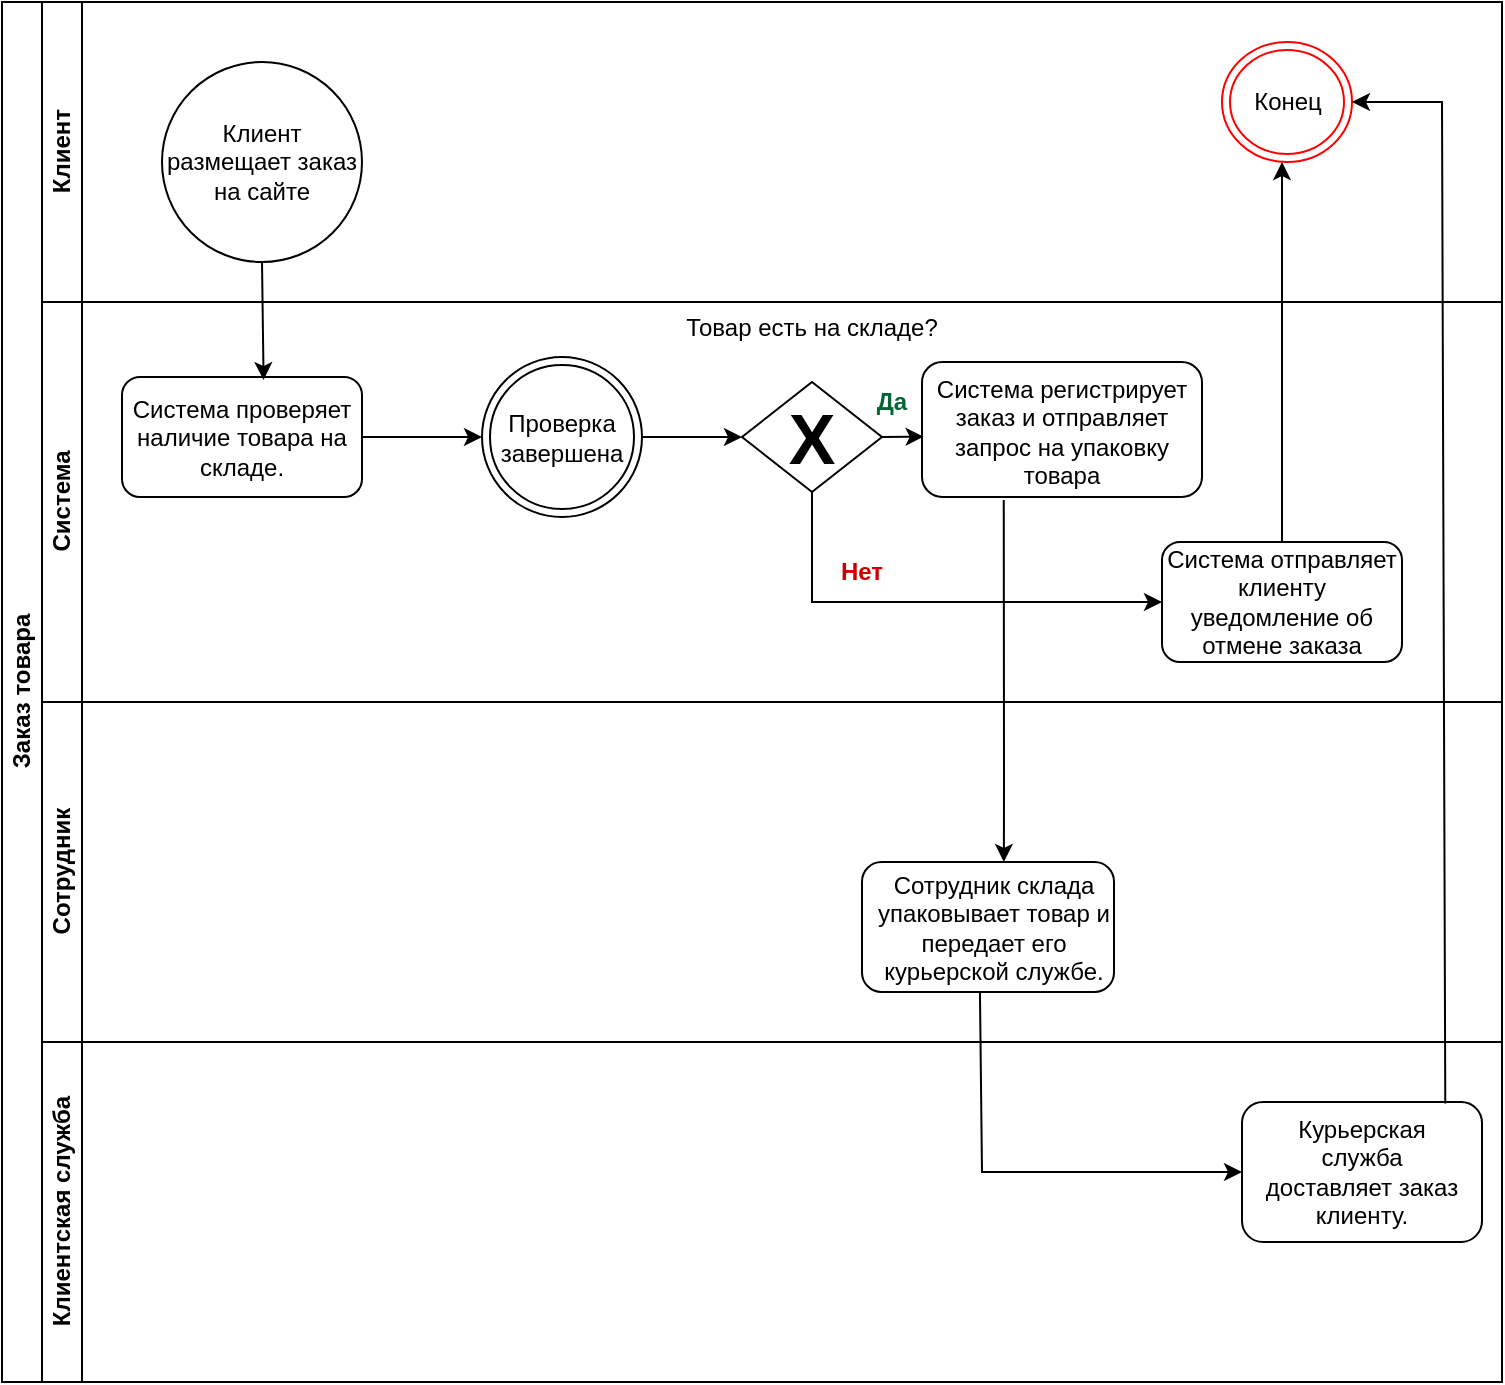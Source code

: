 <mxfile version="24.7.6">
  <diagram id="C5RBs43oDa-KdzZeNtuy" name="Page-1">
    <mxGraphModel dx="1195" dy="3016" grid="1" gridSize="10" guides="1" tooltips="1" connect="1" arrows="1" fold="1" page="1" pageScale="1" pageWidth="827" pageHeight="1169" math="0" shadow="0">
      <root>
        <mxCell id="WIyWlLk6GJQsqaUBKTNV-0" />
        <mxCell id="WIyWlLk6GJQsqaUBKTNV-1" parent="WIyWlLk6GJQsqaUBKTNV-0" />
        <mxCell id="aG_hhfZd3AlhaosiyDVn-97" value="Заказ товара" style="swimlane;childLayout=stackLayout;resizeParent=1;resizeParentMax=0;horizontal=0;startSize=20;horizontalStack=0;html=1;" vertex="1" parent="WIyWlLk6GJQsqaUBKTNV-1">
          <mxGeometry x="40" y="-2240" width="750" height="690" as="geometry" />
        </mxCell>
        <mxCell id="aG_hhfZd3AlhaosiyDVn-98" value="Клиент" style="swimlane;startSize=20;horizontal=0;html=1;" vertex="1" parent="aG_hhfZd3AlhaosiyDVn-97">
          <mxGeometry x="20" width="730" height="150" as="geometry" />
        </mxCell>
        <mxCell id="aG_hhfZd3AlhaosiyDVn-104" value="Клиент размещает заказ на сайте" style="ellipse;whiteSpace=wrap;html=1;aspect=fixed;" vertex="1" parent="aG_hhfZd3AlhaosiyDVn-98">
          <mxGeometry x="60" y="30" width="100" height="100" as="geometry" />
        </mxCell>
        <mxCell id="aG_hhfZd3AlhaosiyDVn-127" value="" style="ellipse;html=1;shape=endState;fillColor=#FFFFFF;strokeColor=#ff0000;gradientColor=none;" vertex="1" parent="aG_hhfZd3AlhaosiyDVn-98">
          <mxGeometry x="590" y="20" width="65" height="60" as="geometry" />
        </mxCell>
        <mxCell id="aG_hhfZd3AlhaosiyDVn-128" value="Конец" style="text;html=1;align=center;verticalAlign=middle;whiteSpace=wrap;rounded=0;" vertex="1" parent="aG_hhfZd3AlhaosiyDVn-98">
          <mxGeometry x="592.5" y="35" width="60" height="30" as="geometry" />
        </mxCell>
        <mxCell id="aG_hhfZd3AlhaosiyDVn-102" value="Система" style="swimlane;startSize=20;horizontal=0;html=1;" vertex="1" parent="aG_hhfZd3AlhaosiyDVn-97">
          <mxGeometry x="20" y="150" width="730" height="200" as="geometry" />
        </mxCell>
        <mxCell id="aG_hhfZd3AlhaosiyDVn-105" value="Система проверяет наличие товара на складе." style="rounded=1;whiteSpace=wrap;html=1;" vertex="1" parent="aG_hhfZd3AlhaosiyDVn-102">
          <mxGeometry x="40" y="37.5" width="120" height="60" as="geometry" />
        </mxCell>
        <mxCell id="aG_hhfZd3AlhaosiyDVn-108" value="Проверка завершена" style="ellipse;shape=doubleEllipse;whiteSpace=wrap;html=1;aspect=fixed;" vertex="1" parent="aG_hhfZd3AlhaosiyDVn-102">
          <mxGeometry x="220" y="27.5" width="80" height="80" as="geometry" />
        </mxCell>
        <mxCell id="aG_hhfZd3AlhaosiyDVn-109" value="&lt;b&gt;&lt;font style=&quot;font-size: 35px;&quot;&gt;X&lt;/font&gt;&lt;/b&gt;" style="rhombus;whiteSpace=wrap;html=1;" vertex="1" parent="aG_hhfZd3AlhaosiyDVn-102">
          <mxGeometry x="350" y="40" width="70" height="55" as="geometry" />
        </mxCell>
        <mxCell id="aG_hhfZd3AlhaosiyDVn-110" value="Товар есть на складе?" style="text;html=1;align=center;verticalAlign=middle;whiteSpace=wrap;rounded=0;" vertex="1" parent="aG_hhfZd3AlhaosiyDVn-102">
          <mxGeometry x="320" y="-2.5" width="130" height="30" as="geometry" />
        </mxCell>
        <mxCell id="aG_hhfZd3AlhaosiyDVn-111" value="" style="endArrow=classic;html=1;rounded=0;exitX=1;exitY=0.5;exitDx=0;exitDy=0;entryX=0;entryY=0.5;entryDx=0;entryDy=0;" edge="1" parent="aG_hhfZd3AlhaosiyDVn-102" source="aG_hhfZd3AlhaosiyDVn-108" target="aG_hhfZd3AlhaosiyDVn-109">
          <mxGeometry width="50" height="50" relative="1" as="geometry">
            <mxPoint x="260" y="140" as="sourcePoint" />
            <mxPoint x="340" y="68" as="targetPoint" />
          </mxGeometry>
        </mxCell>
        <mxCell id="aG_hhfZd3AlhaosiyDVn-116" value="" style="rounded=1;whiteSpace=wrap;html=1;" vertex="1" parent="aG_hhfZd3AlhaosiyDVn-102">
          <mxGeometry x="440" y="30" width="140" height="67.5" as="geometry" />
        </mxCell>
        <mxCell id="aG_hhfZd3AlhaosiyDVn-115" value="Система регистрирует заказ и отправляет запрос на упаковку товара" style="text;whiteSpace=wrap;align=center;" vertex="1" parent="aG_hhfZd3AlhaosiyDVn-102">
          <mxGeometry x="440" y="30" width="140" height="60" as="geometry" />
        </mxCell>
        <mxCell id="aG_hhfZd3AlhaosiyDVn-117" value="Да" style="text;html=1;align=center;verticalAlign=middle;whiteSpace=wrap;rounded=0;fontColor=#006633;fontStyle=1" vertex="1" parent="aG_hhfZd3AlhaosiyDVn-102">
          <mxGeometry x="400" y="40" width="50" height="20" as="geometry" />
        </mxCell>
        <mxCell id="aG_hhfZd3AlhaosiyDVn-118" value="Нет" style="text;html=1;align=center;verticalAlign=middle;whiteSpace=wrap;rounded=0;fontColor=#CC0000;fontStyle=1" vertex="1" parent="aG_hhfZd3AlhaosiyDVn-102">
          <mxGeometry x="380" y="120" width="60" height="30" as="geometry" />
        </mxCell>
        <mxCell id="aG_hhfZd3AlhaosiyDVn-119" value="" style="rounded=1;whiteSpace=wrap;html=1;" vertex="1" parent="aG_hhfZd3AlhaosiyDVn-102">
          <mxGeometry x="560" y="120" width="120" height="60" as="geometry" />
        </mxCell>
        <mxCell id="aG_hhfZd3AlhaosiyDVn-120" value="Система отправляет клиенту уведомление об отмене заказа" style="text;html=1;align=center;verticalAlign=middle;whiteSpace=wrap;rounded=0;" vertex="1" parent="aG_hhfZd3AlhaosiyDVn-102">
          <mxGeometry x="560" y="135" width="120" height="30" as="geometry" />
        </mxCell>
        <mxCell id="aG_hhfZd3AlhaosiyDVn-112" value="" style="endArrow=classic;html=1;rounded=0;exitX=1;exitY=0.5;exitDx=0;exitDy=0;entryX=0.006;entryY=0.622;entryDx=0;entryDy=0;entryPerimeter=0;" edge="1" parent="aG_hhfZd3AlhaosiyDVn-102" source="aG_hhfZd3AlhaosiyDVn-109" target="aG_hhfZd3AlhaosiyDVn-115">
          <mxGeometry width="50" height="50" relative="1" as="geometry">
            <mxPoint x="260" y="150" as="sourcePoint" />
            <mxPoint x="440" y="70" as="targetPoint" />
          </mxGeometry>
        </mxCell>
        <mxCell id="aG_hhfZd3AlhaosiyDVn-107" value="" style="endArrow=classic;html=1;rounded=0;exitX=1;exitY=0.5;exitDx=0;exitDy=0;entryX=0;entryY=0.5;entryDx=0;entryDy=0;" edge="1" parent="aG_hhfZd3AlhaosiyDVn-102" source="aG_hhfZd3AlhaosiyDVn-105" target="aG_hhfZd3AlhaosiyDVn-108">
          <mxGeometry width="50" height="50" relative="1" as="geometry">
            <mxPoint x="260" y="140" as="sourcePoint" />
            <mxPoint x="220" y="78" as="targetPoint" />
          </mxGeometry>
        </mxCell>
        <mxCell id="aG_hhfZd3AlhaosiyDVn-113" value="" style="endArrow=classic;html=1;rounded=0;exitX=0.5;exitY=1;exitDx=0;exitDy=0;entryX=0;entryY=0.5;entryDx=0;entryDy=0;" edge="1" parent="aG_hhfZd3AlhaosiyDVn-102" source="aG_hhfZd3AlhaosiyDVn-109" target="aG_hhfZd3AlhaosiyDVn-120">
          <mxGeometry width="50" height="50" relative="1" as="geometry">
            <mxPoint x="260" y="150" as="sourcePoint" />
            <mxPoint x="490" y="150" as="targetPoint" />
            <Array as="points">
              <mxPoint x="385" y="150" />
            </Array>
          </mxGeometry>
        </mxCell>
        <mxCell id="aG_hhfZd3AlhaosiyDVn-103" value="Сотрудник" style="swimlane;startSize=20;horizontal=0;html=1;" vertex="1" parent="aG_hhfZd3AlhaosiyDVn-97">
          <mxGeometry x="20" y="350" width="730" height="170" as="geometry" />
        </mxCell>
        <mxCell id="aG_hhfZd3AlhaosiyDVn-124" value="" style="group" vertex="1" connectable="0" parent="aG_hhfZd3AlhaosiyDVn-103">
          <mxGeometry x="410" y="80" width="126" height="65" as="geometry" />
        </mxCell>
        <mxCell id="aG_hhfZd3AlhaosiyDVn-122" value="" style="rounded=1;whiteSpace=wrap;html=1;" vertex="1" parent="aG_hhfZd3AlhaosiyDVn-124">
          <mxGeometry width="126" height="65" as="geometry" />
        </mxCell>
        <mxCell id="aG_hhfZd3AlhaosiyDVn-121" value="Сотрудник склада упаковывает товар и передает его курьерской службе." style="text;html=1;align=center;verticalAlign=middle;whiteSpace=wrap;rounded=0;" vertex="1" parent="aG_hhfZd3AlhaosiyDVn-124">
          <mxGeometry x="6" y="17.5" width="120" height="30" as="geometry" />
        </mxCell>
        <mxCell id="aG_hhfZd3AlhaosiyDVn-106" value="" style="endArrow=classic;html=1;rounded=0;exitX=0.5;exitY=1;exitDx=0;exitDy=0;entryX=0.59;entryY=0.025;entryDx=0;entryDy=0;entryPerimeter=0;" edge="1" parent="aG_hhfZd3AlhaosiyDVn-97" source="aG_hhfZd3AlhaosiyDVn-104" target="aG_hhfZd3AlhaosiyDVn-105">
          <mxGeometry width="50" height="50" relative="1" as="geometry">
            <mxPoint x="280" y="290" as="sourcePoint" />
            <mxPoint x="130" y="180" as="targetPoint" />
            <Array as="points" />
          </mxGeometry>
        </mxCell>
        <mxCell id="aG_hhfZd3AlhaosiyDVn-125" value="" style="endArrow=classic;html=1;rounded=0;exitX=0.292;exitY=1.022;exitDx=0;exitDy=0;exitPerimeter=0;entryX=0.563;entryY=0;entryDx=0;entryDy=0;entryPerimeter=0;" edge="1" parent="aG_hhfZd3AlhaosiyDVn-97" source="aG_hhfZd3AlhaosiyDVn-116" target="aG_hhfZd3AlhaosiyDVn-122">
          <mxGeometry width="50" height="50" relative="1" as="geometry">
            <mxPoint x="350" y="360" as="sourcePoint" />
            <mxPoint x="588" y="420" as="targetPoint" />
            <Array as="points">
              <mxPoint x="501" y="390" />
            </Array>
          </mxGeometry>
        </mxCell>
        <mxCell id="aG_hhfZd3AlhaosiyDVn-131" value="" style="endArrow=classic;html=1;rounded=0;entryX=0;entryY=0.5;entryDx=0;entryDy=0;exitX=0.468;exitY=0.997;exitDx=0;exitDy=0;exitPerimeter=0;" edge="1" parent="aG_hhfZd3AlhaosiyDVn-97" source="aG_hhfZd3AlhaosiyDVn-122" target="aG_hhfZd3AlhaosiyDVn-130">
          <mxGeometry width="50" height="50" relative="1" as="geometry">
            <mxPoint x="490" y="500" as="sourcePoint" />
            <mxPoint x="700" y="380" as="targetPoint" />
            <Array as="points">
              <mxPoint x="490" y="585" />
            </Array>
          </mxGeometry>
        </mxCell>
        <mxCell id="aG_hhfZd3AlhaosiyDVn-100" value="Клиентская служба" style="swimlane;startSize=20;horizontal=0;html=1;" vertex="1" parent="aG_hhfZd3AlhaosiyDVn-97">
          <mxGeometry x="20" y="520" width="730" height="170" as="geometry" />
        </mxCell>
        <mxCell id="aG_hhfZd3AlhaosiyDVn-130" value="" style="rounded=1;whiteSpace=wrap;html=1;" vertex="1" parent="aG_hhfZd3AlhaosiyDVn-100">
          <mxGeometry x="600" y="30" width="120" height="70" as="geometry" />
        </mxCell>
        <mxCell id="aG_hhfZd3AlhaosiyDVn-129" value="Курьерская служба доставляет заказ клиенту." style="text;html=1;align=center;verticalAlign=middle;whiteSpace=wrap;rounded=0;" vertex="1" parent="aG_hhfZd3AlhaosiyDVn-100">
          <mxGeometry x="610" y="47.5" width="100" height="35" as="geometry" />
        </mxCell>
        <mxCell id="aG_hhfZd3AlhaosiyDVn-132" value="" style="endArrow=classic;html=1;rounded=0;exitX=0.847;exitY=0.011;exitDx=0;exitDy=0;exitPerimeter=0;entryX=1;entryY=0.5;entryDx=0;entryDy=0;" edge="1" parent="aG_hhfZd3AlhaosiyDVn-97" source="aG_hhfZd3AlhaosiyDVn-130" target="aG_hhfZd3AlhaosiyDVn-127">
          <mxGeometry width="50" height="50" relative="1" as="geometry">
            <mxPoint x="670" y="360" as="sourcePoint" />
            <mxPoint x="720" y="60" as="targetPoint" />
            <Array as="points">
              <mxPoint x="720" y="50" />
            </Array>
          </mxGeometry>
        </mxCell>
        <mxCell id="aG_hhfZd3AlhaosiyDVn-126" value="" style="endArrow=classic;html=1;rounded=0;exitX=0.5;exitY=0;exitDx=0;exitDy=0;" edge="1" parent="WIyWlLk6GJQsqaUBKTNV-1" source="aG_hhfZd3AlhaosiyDVn-119">
          <mxGeometry width="50" height="50" relative="1" as="geometry">
            <mxPoint x="490" y="-1900" as="sourcePoint" />
            <mxPoint x="680" y="-2160" as="targetPoint" />
          </mxGeometry>
        </mxCell>
      </root>
    </mxGraphModel>
  </diagram>
</mxfile>
